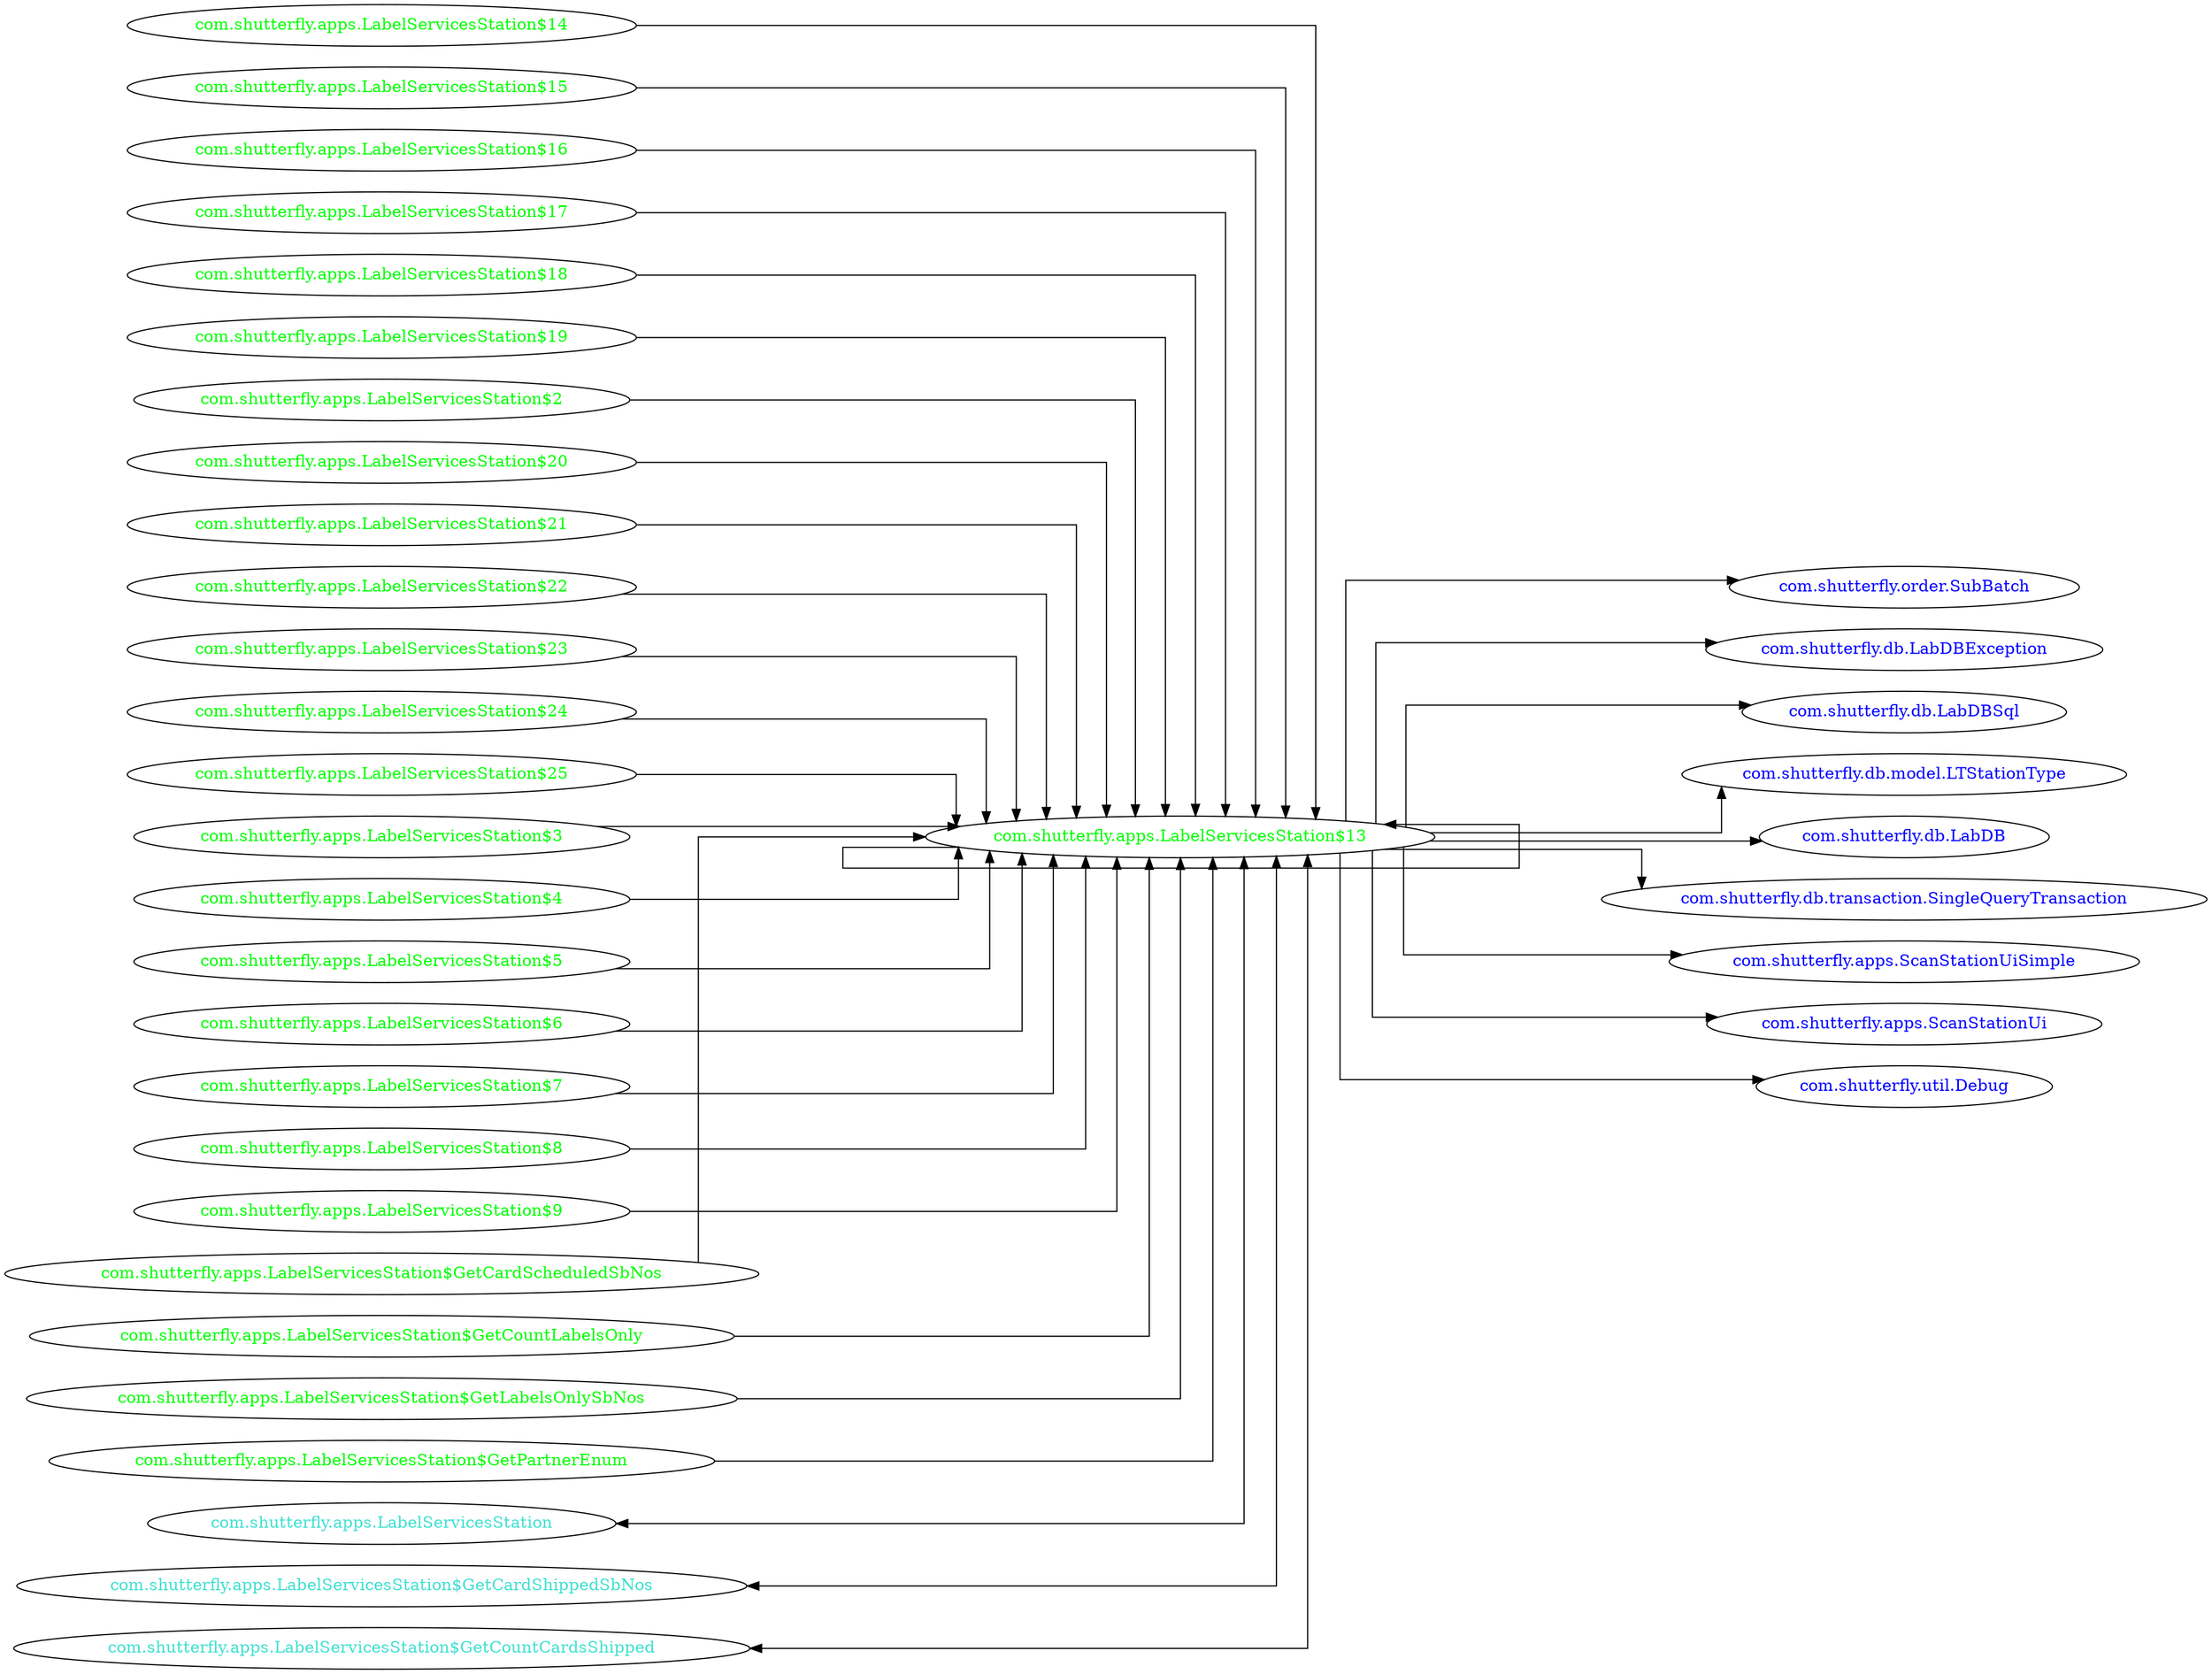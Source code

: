 digraph dependencyGraph {
 concentrate=true;
 ranksep="2.0";
 rankdir="LR"; 
 splines="ortho";
"com.shutterfly.apps.LabelServicesStation$13" [fontcolor="red"];
"com.shutterfly.order.SubBatch" [ fontcolor="blue" ];
"com.shutterfly.apps.LabelServicesStation$13"->"com.shutterfly.order.SubBatch";
"com.shutterfly.db.LabDBException" [ fontcolor="blue" ];
"com.shutterfly.apps.LabelServicesStation$13"->"com.shutterfly.db.LabDBException";
"com.shutterfly.db.LabDBSql" [ fontcolor="blue" ];
"com.shutterfly.apps.LabelServicesStation$13"->"com.shutterfly.db.LabDBSql";
"com.shutterfly.db.model.LTStationType" [ fontcolor="blue" ];
"com.shutterfly.apps.LabelServicesStation$13"->"com.shutterfly.db.model.LTStationType";
"com.shutterfly.db.LabDB" [ fontcolor="blue" ];
"com.shutterfly.apps.LabelServicesStation$13"->"com.shutterfly.db.LabDB";
"com.shutterfly.db.transaction.SingleQueryTransaction" [ fontcolor="blue" ];
"com.shutterfly.apps.LabelServicesStation$13"->"com.shutterfly.db.transaction.SingleQueryTransaction";
"com.shutterfly.apps.ScanStationUiSimple" [ fontcolor="blue" ];
"com.shutterfly.apps.LabelServicesStation$13"->"com.shutterfly.apps.ScanStationUiSimple";
"com.shutterfly.apps.ScanStationUi" [ fontcolor="blue" ];
"com.shutterfly.apps.LabelServicesStation$13"->"com.shutterfly.apps.ScanStationUi";
"com.shutterfly.util.Debug" [ fontcolor="blue" ];
"com.shutterfly.apps.LabelServicesStation$13"->"com.shutterfly.util.Debug";
"com.shutterfly.apps.LabelServicesStation$13" [ fontcolor="green" ];
"com.shutterfly.apps.LabelServicesStation$13"->"com.shutterfly.apps.LabelServicesStation$13";
"com.shutterfly.apps.LabelServicesStation$14" [ fontcolor="green" ];
"com.shutterfly.apps.LabelServicesStation$14"->"com.shutterfly.apps.LabelServicesStation$13";
"com.shutterfly.apps.LabelServicesStation$15" [ fontcolor="green" ];
"com.shutterfly.apps.LabelServicesStation$15"->"com.shutterfly.apps.LabelServicesStation$13";
"com.shutterfly.apps.LabelServicesStation$16" [ fontcolor="green" ];
"com.shutterfly.apps.LabelServicesStation$16"->"com.shutterfly.apps.LabelServicesStation$13";
"com.shutterfly.apps.LabelServicesStation$17" [ fontcolor="green" ];
"com.shutterfly.apps.LabelServicesStation$17"->"com.shutterfly.apps.LabelServicesStation$13";
"com.shutterfly.apps.LabelServicesStation$18" [ fontcolor="green" ];
"com.shutterfly.apps.LabelServicesStation$18"->"com.shutterfly.apps.LabelServicesStation$13";
"com.shutterfly.apps.LabelServicesStation$19" [ fontcolor="green" ];
"com.shutterfly.apps.LabelServicesStation$19"->"com.shutterfly.apps.LabelServicesStation$13";
"com.shutterfly.apps.LabelServicesStation$2" [ fontcolor="green" ];
"com.shutterfly.apps.LabelServicesStation$2"->"com.shutterfly.apps.LabelServicesStation$13";
"com.shutterfly.apps.LabelServicesStation$20" [ fontcolor="green" ];
"com.shutterfly.apps.LabelServicesStation$20"->"com.shutterfly.apps.LabelServicesStation$13";
"com.shutterfly.apps.LabelServicesStation$21" [ fontcolor="green" ];
"com.shutterfly.apps.LabelServicesStation$21"->"com.shutterfly.apps.LabelServicesStation$13";
"com.shutterfly.apps.LabelServicesStation$22" [ fontcolor="green" ];
"com.shutterfly.apps.LabelServicesStation$22"->"com.shutterfly.apps.LabelServicesStation$13";
"com.shutterfly.apps.LabelServicesStation$23" [ fontcolor="green" ];
"com.shutterfly.apps.LabelServicesStation$23"->"com.shutterfly.apps.LabelServicesStation$13";
"com.shutterfly.apps.LabelServicesStation$24" [ fontcolor="green" ];
"com.shutterfly.apps.LabelServicesStation$24"->"com.shutterfly.apps.LabelServicesStation$13";
"com.shutterfly.apps.LabelServicesStation$25" [ fontcolor="green" ];
"com.shutterfly.apps.LabelServicesStation$25"->"com.shutterfly.apps.LabelServicesStation$13";
"com.shutterfly.apps.LabelServicesStation$3" [ fontcolor="green" ];
"com.shutterfly.apps.LabelServicesStation$3"->"com.shutterfly.apps.LabelServicesStation$13";
"com.shutterfly.apps.LabelServicesStation$4" [ fontcolor="green" ];
"com.shutterfly.apps.LabelServicesStation$4"->"com.shutterfly.apps.LabelServicesStation$13";
"com.shutterfly.apps.LabelServicesStation$5" [ fontcolor="green" ];
"com.shutterfly.apps.LabelServicesStation$5"->"com.shutterfly.apps.LabelServicesStation$13";
"com.shutterfly.apps.LabelServicesStation$6" [ fontcolor="green" ];
"com.shutterfly.apps.LabelServicesStation$6"->"com.shutterfly.apps.LabelServicesStation$13";
"com.shutterfly.apps.LabelServicesStation$7" [ fontcolor="green" ];
"com.shutterfly.apps.LabelServicesStation$7"->"com.shutterfly.apps.LabelServicesStation$13";
"com.shutterfly.apps.LabelServicesStation$8" [ fontcolor="green" ];
"com.shutterfly.apps.LabelServicesStation$8"->"com.shutterfly.apps.LabelServicesStation$13";
"com.shutterfly.apps.LabelServicesStation$9" [ fontcolor="green" ];
"com.shutterfly.apps.LabelServicesStation$9"->"com.shutterfly.apps.LabelServicesStation$13";
"com.shutterfly.apps.LabelServicesStation$GetCardScheduledSbNos" [ fontcolor="green" ];
"com.shutterfly.apps.LabelServicesStation$GetCardScheduledSbNos"->"com.shutterfly.apps.LabelServicesStation$13";
"com.shutterfly.apps.LabelServicesStation$GetCountLabelsOnly" [ fontcolor="green" ];
"com.shutterfly.apps.LabelServicesStation$GetCountLabelsOnly"->"com.shutterfly.apps.LabelServicesStation$13";
"com.shutterfly.apps.LabelServicesStation$GetLabelsOnlySbNos" [ fontcolor="green" ];
"com.shutterfly.apps.LabelServicesStation$GetLabelsOnlySbNos"->"com.shutterfly.apps.LabelServicesStation$13";
"com.shutterfly.apps.LabelServicesStation$GetPartnerEnum" [ fontcolor="green" ];
"com.shutterfly.apps.LabelServicesStation$GetPartnerEnum"->"com.shutterfly.apps.LabelServicesStation$13";
"com.shutterfly.apps.LabelServicesStation" [ fontcolor="turquoise" ];
"com.shutterfly.apps.LabelServicesStation"->"com.shutterfly.apps.LabelServicesStation$13" [dir=both];
"com.shutterfly.apps.LabelServicesStation$GetCardShippedSbNos" [ fontcolor="turquoise" ];
"com.shutterfly.apps.LabelServicesStation$GetCardShippedSbNos"->"com.shutterfly.apps.LabelServicesStation$13" [dir=both];
"com.shutterfly.apps.LabelServicesStation$GetCountCardsShipped" [ fontcolor="turquoise" ];
"com.shutterfly.apps.LabelServicesStation$GetCountCardsShipped"->"com.shutterfly.apps.LabelServicesStation$13" [dir=both];
}